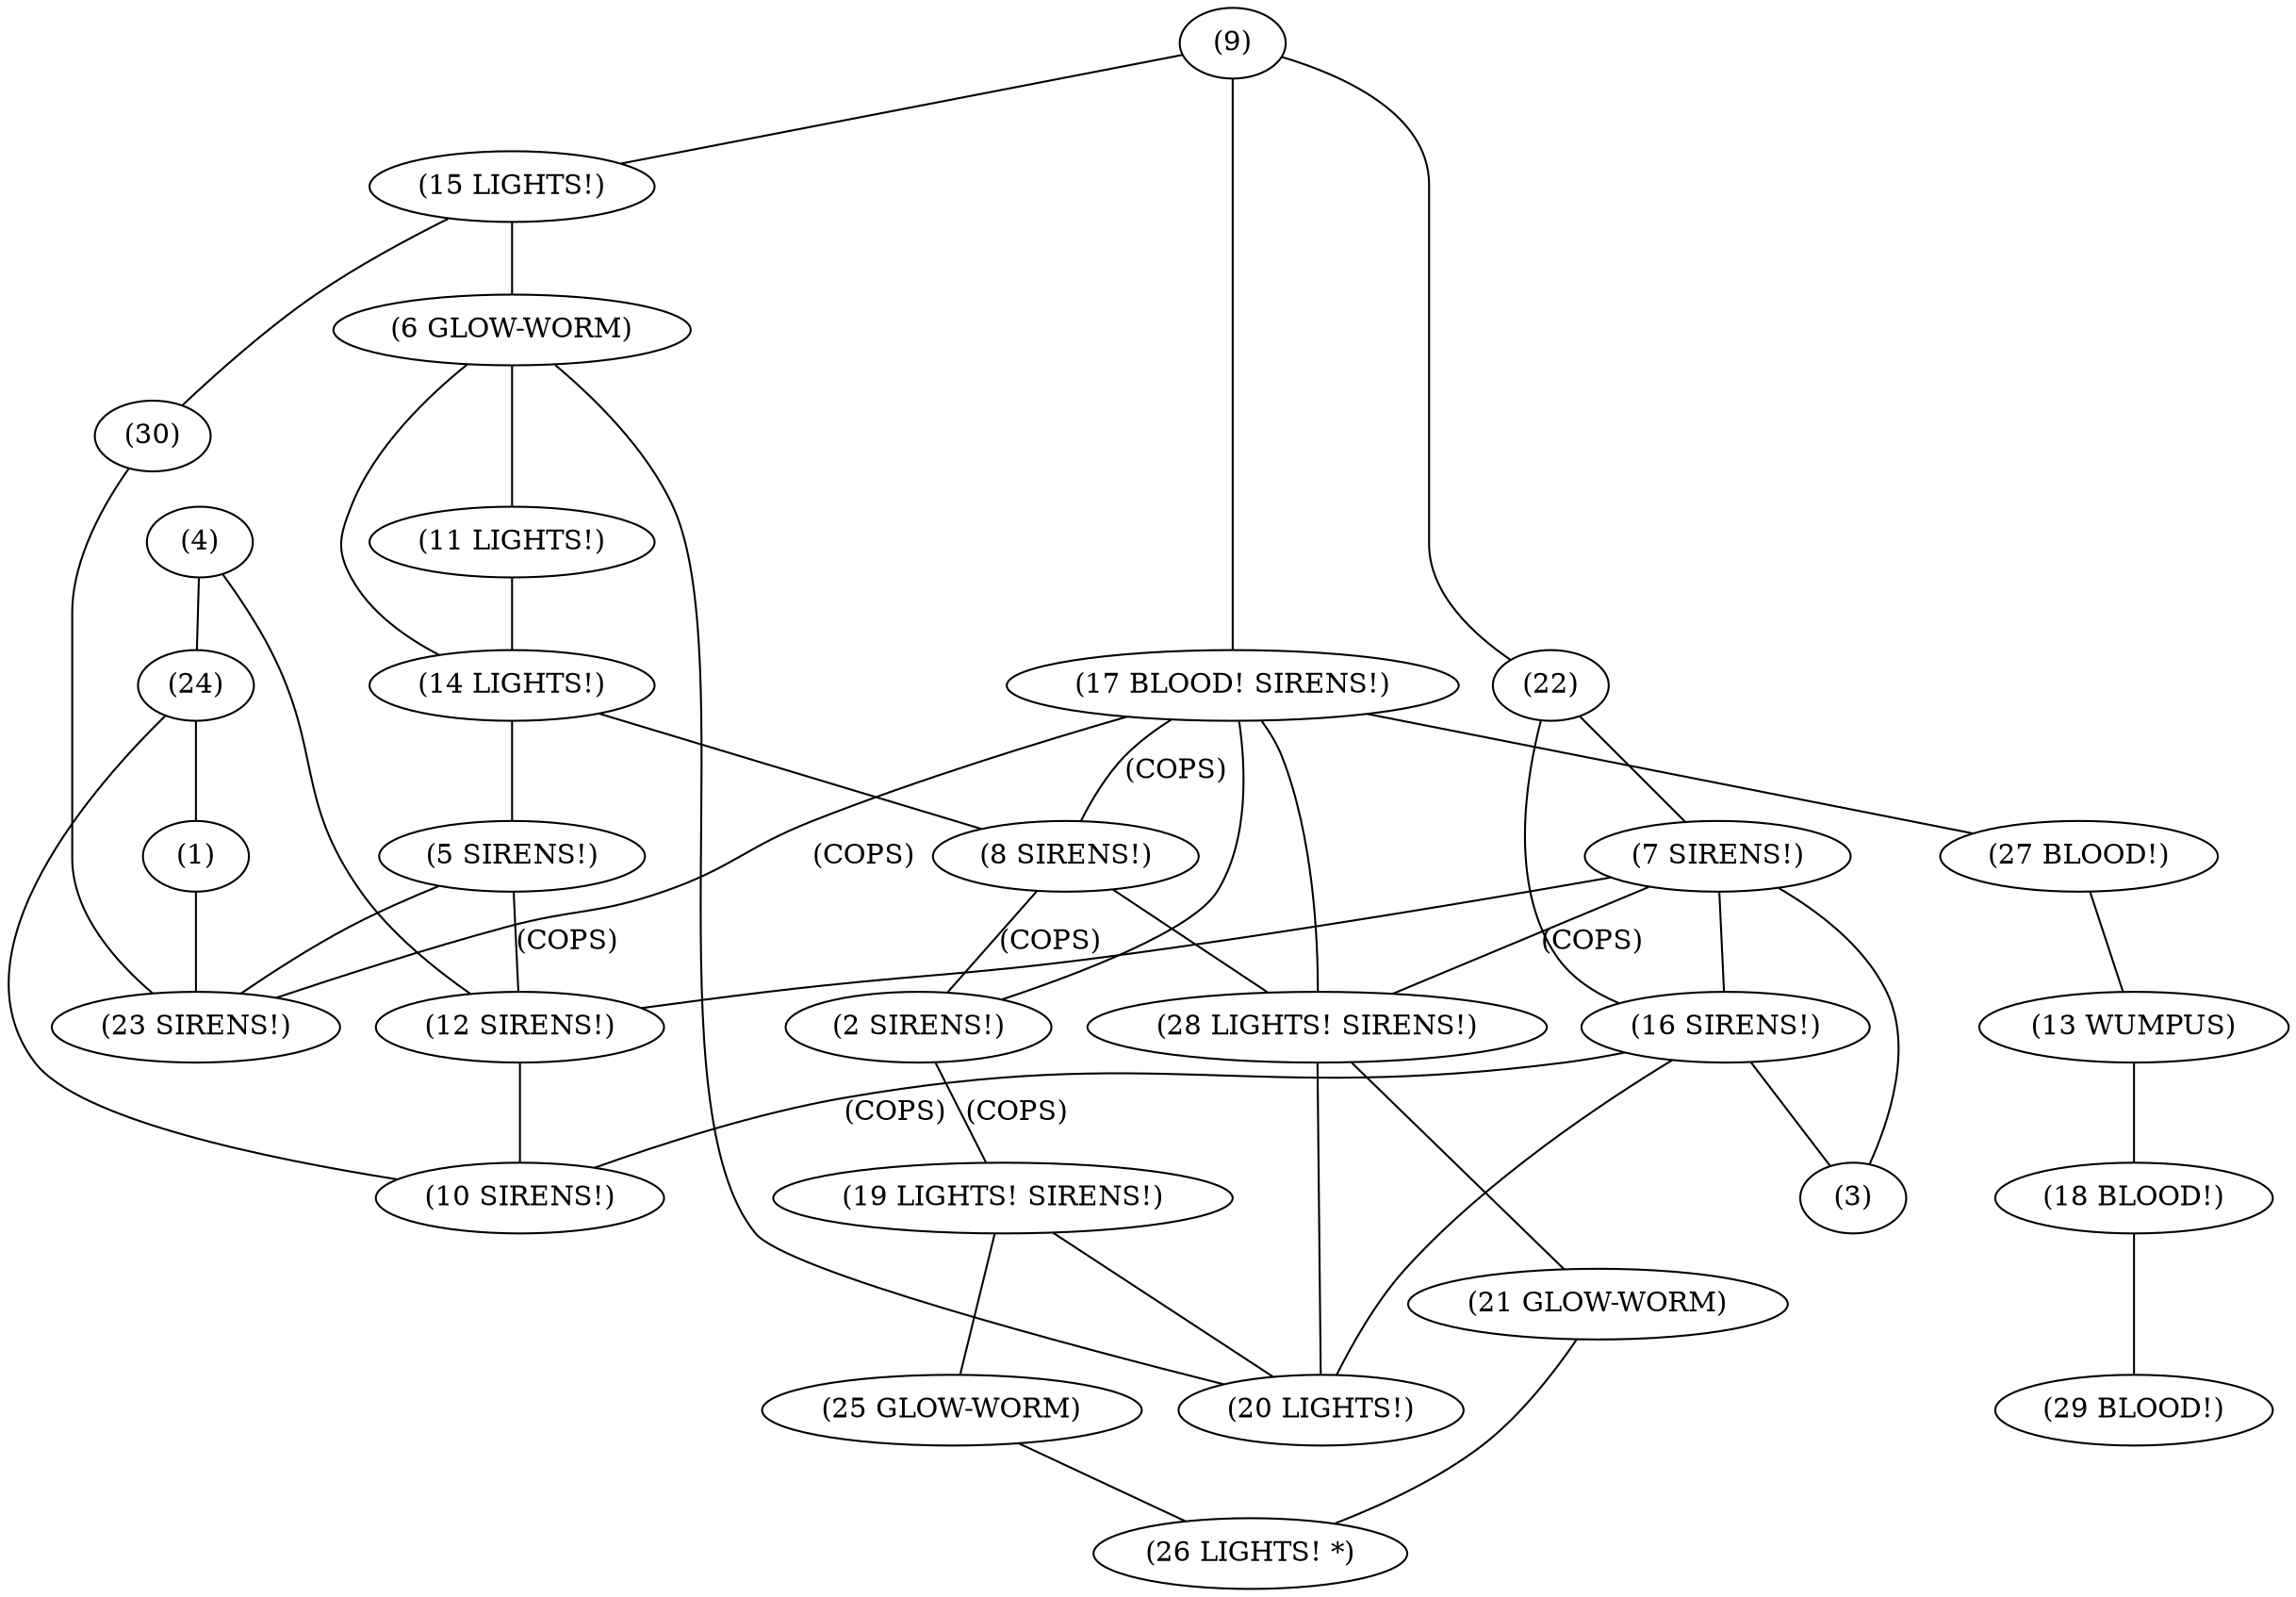 graph{
4[label="(4)"];
1[label="(1)"];
24[label="(24)"];
26[label="(26 LIGHTS! *)"];
25[label="(25 GLOW-WORM)"];
29[label="(29 BLOOD!)"];
18[label="(18 BLOOD!)"];
13[label="(13 WUMPUS)"];
21[label="(21 GLOW-WORM)"];
19[label="(19 LIGHTS! SIRENS!)"];
5[label="(5 SIRENS!)"];
14[label="(14 LIGHTS!)"];
11[label="(11 LIGHTS!)"];
30[label="(30)"];
6[label="(6 GLOW-WORM)"];
20[label="(20 LIGHTS!)"];
10[label="(10 SIRENS!)"];
12[label="(12 SIRENS!)"];
3[label="(3)"];
7[label="(7 SIRENS!)"];
16[label="(16 SIRENS!)"];
28[label="(28 LIGHTS! SIRENS!)"];
8[label="(8 SIRENS!)"];
9[label="(9)"];
2[label="(2 SIRENS!)"];
27[label="(27 BLOOD!)"];
23[label="(23 SIRENS!)"];
17[label="(17 BLOOD! SIRENS!)"];
22[label="(22)"];
15[label="(15 LIGHTS!)"];
12--10[label=""];
21--26[label=""];
1--23[label=""];
24--10[label=""];
24--1[label=""];
4--24[label=""];
4--12[label=""];
25--26[label=""];
19--20[label=""];
19--25[label=""];
18--29[label=""];
13--18[label=""];
27--13[label=""];
28--21[label=""];
28--20[label=""];
2--19[label="(COPS)"];
8--28[label=""];
8--2[label="(COPS)"];
5--23[label=""];
5--12[label="(COPS)"];
14--5[label=""];
14--8[label=""];
11--14[label=""];
30--23[label=""];
6--20[label=""];
6--14[label=""];
6--11[label=""];
15--30[label=""];
15--6[label=""];
16--20[label=""];
16--10[label="(COPS)"];
16--3[label=""];
7--12[label=""];
7--3[label=""];
7--16[label=""];
7--28[label="(COPS)"];
22--7[label=""];
22--16[label=""];
17--28[label=""];
17--8[label="(COPS)"];
17--2[label=""];
17--27[label=""];
17--23[label="(COPS)"];
9--17[label=""];
9--22[label=""];
9--15[label=""];}
